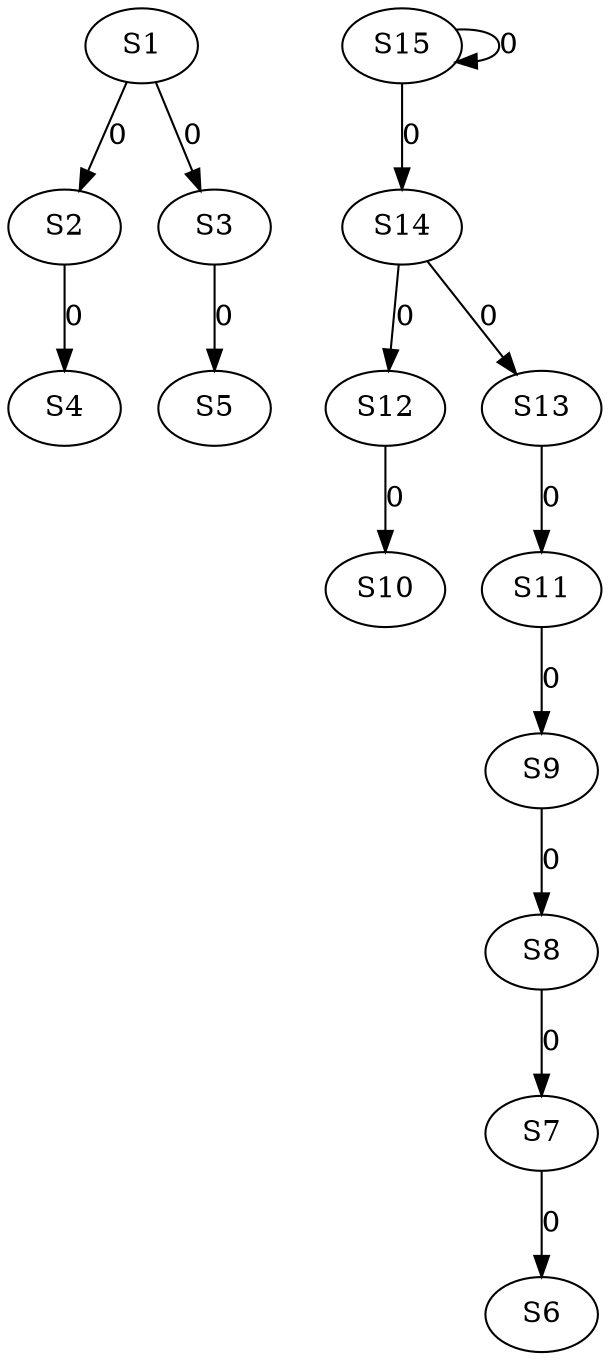 strict digraph {
	S1 -> S2 [ label = 0 ];
	S1 -> S3 [ label = 0 ];
	S2 -> S4 [ label = 0 ];
	S3 -> S5 [ label = 0 ];
	S7 -> S6 [ label = 0 ];
	S8 -> S7 [ label = 0 ];
	S9 -> S8 [ label = 0 ];
	S11 -> S9 [ label = 0 ];
	S12 -> S10 [ label = 0 ];
	S13 -> S11 [ label = 0 ];
	S14 -> S12 [ label = 0 ];
	S14 -> S13 [ label = 0 ];
	S15 -> S14 [ label = 0 ];
	S15 -> S15 [ label = 0 ];
}
